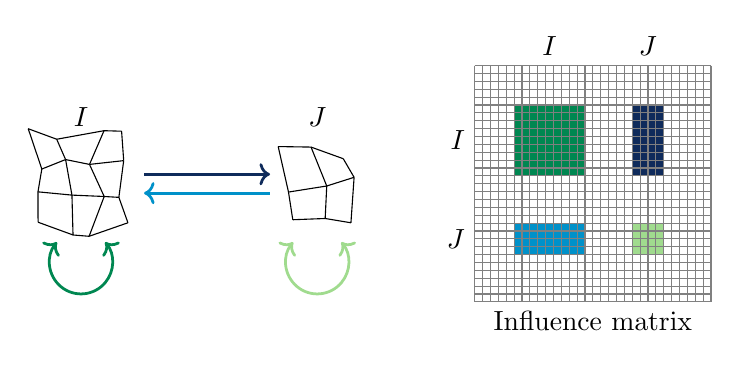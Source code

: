 \definecolor{ucd_blue}{rgb}{0.0, 0.568, 0.788} % Pantone Process 255-2 / Process Blue
\definecolor{ucd_navy}{rgb}{0.058, 0.168, 0.356} % Pantone Process 206-1 / 654
\definecolor{ucd_gold}{rgb}{0.976, 0.839, 0.086} % Pantone Process 6-4 / 109
\definecolor{ucd_right_green}{rgb}{0.0, 0.529, 0.317} % Pantone Process 275-1 / 348
\definecolor{ucd_bright_green}{rgb}{0.627, 0.858, 0.556} % Pantone Process 290-1 / 369

\begin{scope}[x=0.4cm, y=0.4cm]
 % Two random meshes
 % based on https://tex.stackexchange.com/questions/260610/drawing-unstructured-grids-with-tikz
 \foreach \i [evaluate={\ii=int(\i-1);}] in {0,...,3}{
   \foreach \j [evaluate={\jj=int(\j-1);}] in {0,...,3}{
     \coordinate [shift={(1.5-\i,1.5-\j)}] (n-\i-\j) at (rand*180:1/4+rnd/16);
     \ifnum\i>0
       \draw[] (n-\i-\j) -- (n-\ii-\j);
     \fi
     \ifnum\j>0
       \draw[] (n-\i-\j) -- (n-\i-\jj);
     \fi
 }}

 \foreach \i [evaluate={\ii=int(\i-1);}] in {0,...,2}{
   \foreach \j [evaluate={\jj=int(\j-1);}] in {0,...,2}{
     \coordinate [shift={(6.5+\i,1-\j)}] (n-\i-\j) at (rand*180:1/4+rnd/16);
     \ifnum\i>0
       \draw[] (n-\i-\j) -- (n-\ii-\j);
     \fi
     \ifnum\j>0
       \draw[] (n-\i-\j) -- (n-\i-\jj);
     \fi
 }}

 % Arrow
 \draw[<->, line width=1pt, ucd_right_green] (0, -2.5) ++(140:1) arc (-220:40:1);
 \draw[<->, line width=1pt, ucd_bright_green] (7.5, -2.5) ++(140:1) arc (-220:40:1);
 \draw[->, line width=1pt, ucd_navy] (2.0, 0.3) -- ++(4.0, 0);
 \draw[<-, line width=1pt, ucd_blue] (2.0, -0.3) -- ++(4.0, 0);

 % Legend
 \node[anchor=south] at (0, 1.5) {$I$};
 \node[anchor=south] at (7.5, 1.5) {$J$};
\end{scope}

\begin{scope}[x=0.1cm, y=0.1cm, yscale=-1, xshift=5cm, yshift=-1.5cm]
 % Color patches
 \fill[ucd_right_green] (5, 5) rectangle +(9, 9);
 \fill[ucd_bright_green] (20, 20) rectangle +(4, 4);
 \fill[ucd_navy] (20, 5) rectangle +(4, 9);
 \fill[ucd_blue] (5, 20) rectangle +(9, 4);

 % Grid
 \draw[step=1, gray] (0, 0) grid (30, 30);

 % Legend
 \node[anchor=south] at (9.5, 0) {$I$};
 \node[anchor=south] at (22, 0) {$J$};
 \node[anchor=east] at (0, 9.5) {$I$};
 \node[anchor=east] at (0, 22) {$J$};
 \node[anchor=north] at (15, 30) {Influence matrix};
\end{scope}
